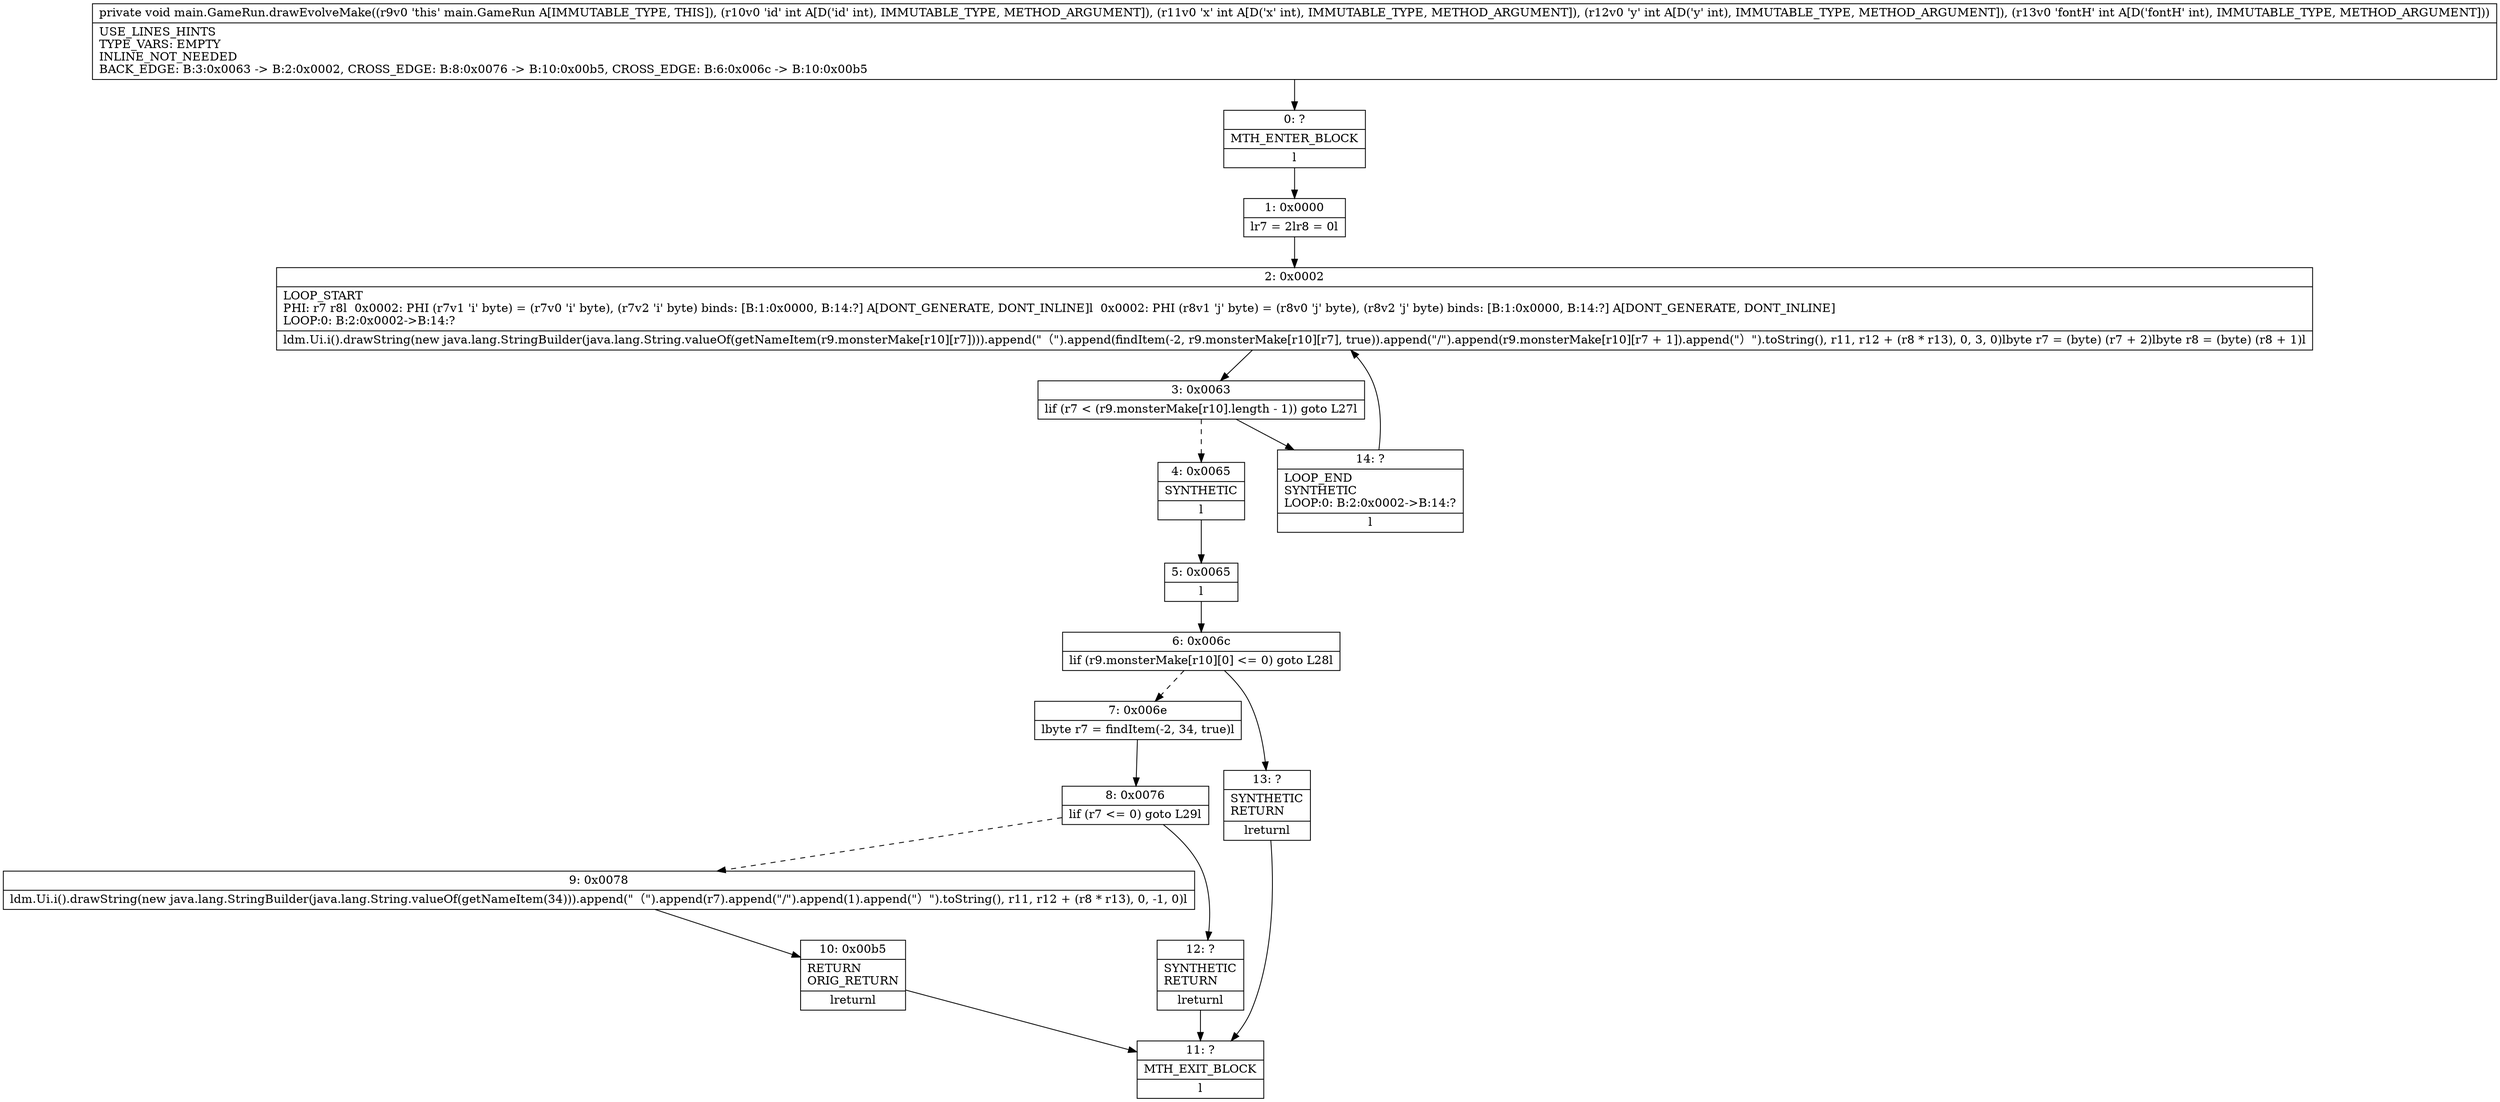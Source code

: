 digraph "CFG formain.GameRun.drawEvolveMake(IIII)V" {
Node_0 [shape=record,label="{0\:\ ?|MTH_ENTER_BLOCK\l|l}"];
Node_1 [shape=record,label="{1\:\ 0x0000|lr7 = 2lr8 = 0l}"];
Node_2 [shape=record,label="{2\:\ 0x0002|LOOP_START\lPHI: r7 r8l  0x0002: PHI (r7v1 'i' byte) = (r7v0 'i' byte), (r7v2 'i' byte) binds: [B:1:0x0000, B:14:?] A[DONT_GENERATE, DONT_INLINE]l  0x0002: PHI (r8v1 'j' byte) = (r8v0 'j' byte), (r8v2 'j' byte) binds: [B:1:0x0000, B:14:?] A[DONT_GENERATE, DONT_INLINE]\lLOOP:0: B:2:0x0002\-\>B:14:?\l|ldm.Ui.i().drawString(new java.lang.StringBuilder(java.lang.String.valueOf(getNameItem(r9.monsterMake[r10][r7]))).append(\"（\").append(findItem(\-2, r9.monsterMake[r10][r7], true)).append(\"\/\").append(r9.monsterMake[r10][r7 + 1]).append(\"）\").toString(), r11, r12 + (r8 * r13), 0, 3, 0)lbyte r7 = (byte) (r7 + 2)lbyte r8 = (byte) (r8 + 1)l}"];
Node_3 [shape=record,label="{3\:\ 0x0063|lif (r7 \< (r9.monsterMake[r10].length \- 1)) goto L27l}"];
Node_4 [shape=record,label="{4\:\ 0x0065|SYNTHETIC\l|l}"];
Node_5 [shape=record,label="{5\:\ 0x0065|l}"];
Node_6 [shape=record,label="{6\:\ 0x006c|lif (r9.monsterMake[r10][0] \<= 0) goto L28l}"];
Node_7 [shape=record,label="{7\:\ 0x006e|lbyte r7 = findItem(\-2, 34, true)l}"];
Node_8 [shape=record,label="{8\:\ 0x0076|lif (r7 \<= 0) goto L29l}"];
Node_9 [shape=record,label="{9\:\ 0x0078|ldm.Ui.i().drawString(new java.lang.StringBuilder(java.lang.String.valueOf(getNameItem(34))).append(\"（\").append(r7).append(\"\/\").append(1).append(\"）\").toString(), r11, r12 + (r8 * r13), 0, \-1, 0)l}"];
Node_10 [shape=record,label="{10\:\ 0x00b5|RETURN\lORIG_RETURN\l|lreturnl}"];
Node_11 [shape=record,label="{11\:\ ?|MTH_EXIT_BLOCK\l|l}"];
Node_12 [shape=record,label="{12\:\ ?|SYNTHETIC\lRETURN\l|lreturnl}"];
Node_13 [shape=record,label="{13\:\ ?|SYNTHETIC\lRETURN\l|lreturnl}"];
Node_14 [shape=record,label="{14\:\ ?|LOOP_END\lSYNTHETIC\lLOOP:0: B:2:0x0002\-\>B:14:?\l|l}"];
MethodNode[shape=record,label="{private void main.GameRun.drawEvolveMake((r9v0 'this' main.GameRun A[IMMUTABLE_TYPE, THIS]), (r10v0 'id' int A[D('id' int), IMMUTABLE_TYPE, METHOD_ARGUMENT]), (r11v0 'x' int A[D('x' int), IMMUTABLE_TYPE, METHOD_ARGUMENT]), (r12v0 'y' int A[D('y' int), IMMUTABLE_TYPE, METHOD_ARGUMENT]), (r13v0 'fontH' int A[D('fontH' int), IMMUTABLE_TYPE, METHOD_ARGUMENT]))  | USE_LINES_HINTS\lTYPE_VARS: EMPTY\lINLINE_NOT_NEEDED\lBACK_EDGE: B:3:0x0063 \-\> B:2:0x0002, CROSS_EDGE: B:8:0x0076 \-\> B:10:0x00b5, CROSS_EDGE: B:6:0x006c \-\> B:10:0x00b5\l}"];
MethodNode -> Node_0;
Node_0 -> Node_1;
Node_1 -> Node_2;
Node_2 -> Node_3;
Node_3 -> Node_4[style=dashed];
Node_3 -> Node_14;
Node_4 -> Node_5;
Node_5 -> Node_6;
Node_6 -> Node_7[style=dashed];
Node_6 -> Node_13;
Node_7 -> Node_8;
Node_8 -> Node_9[style=dashed];
Node_8 -> Node_12;
Node_9 -> Node_10;
Node_10 -> Node_11;
Node_12 -> Node_11;
Node_13 -> Node_11;
Node_14 -> Node_2;
}

